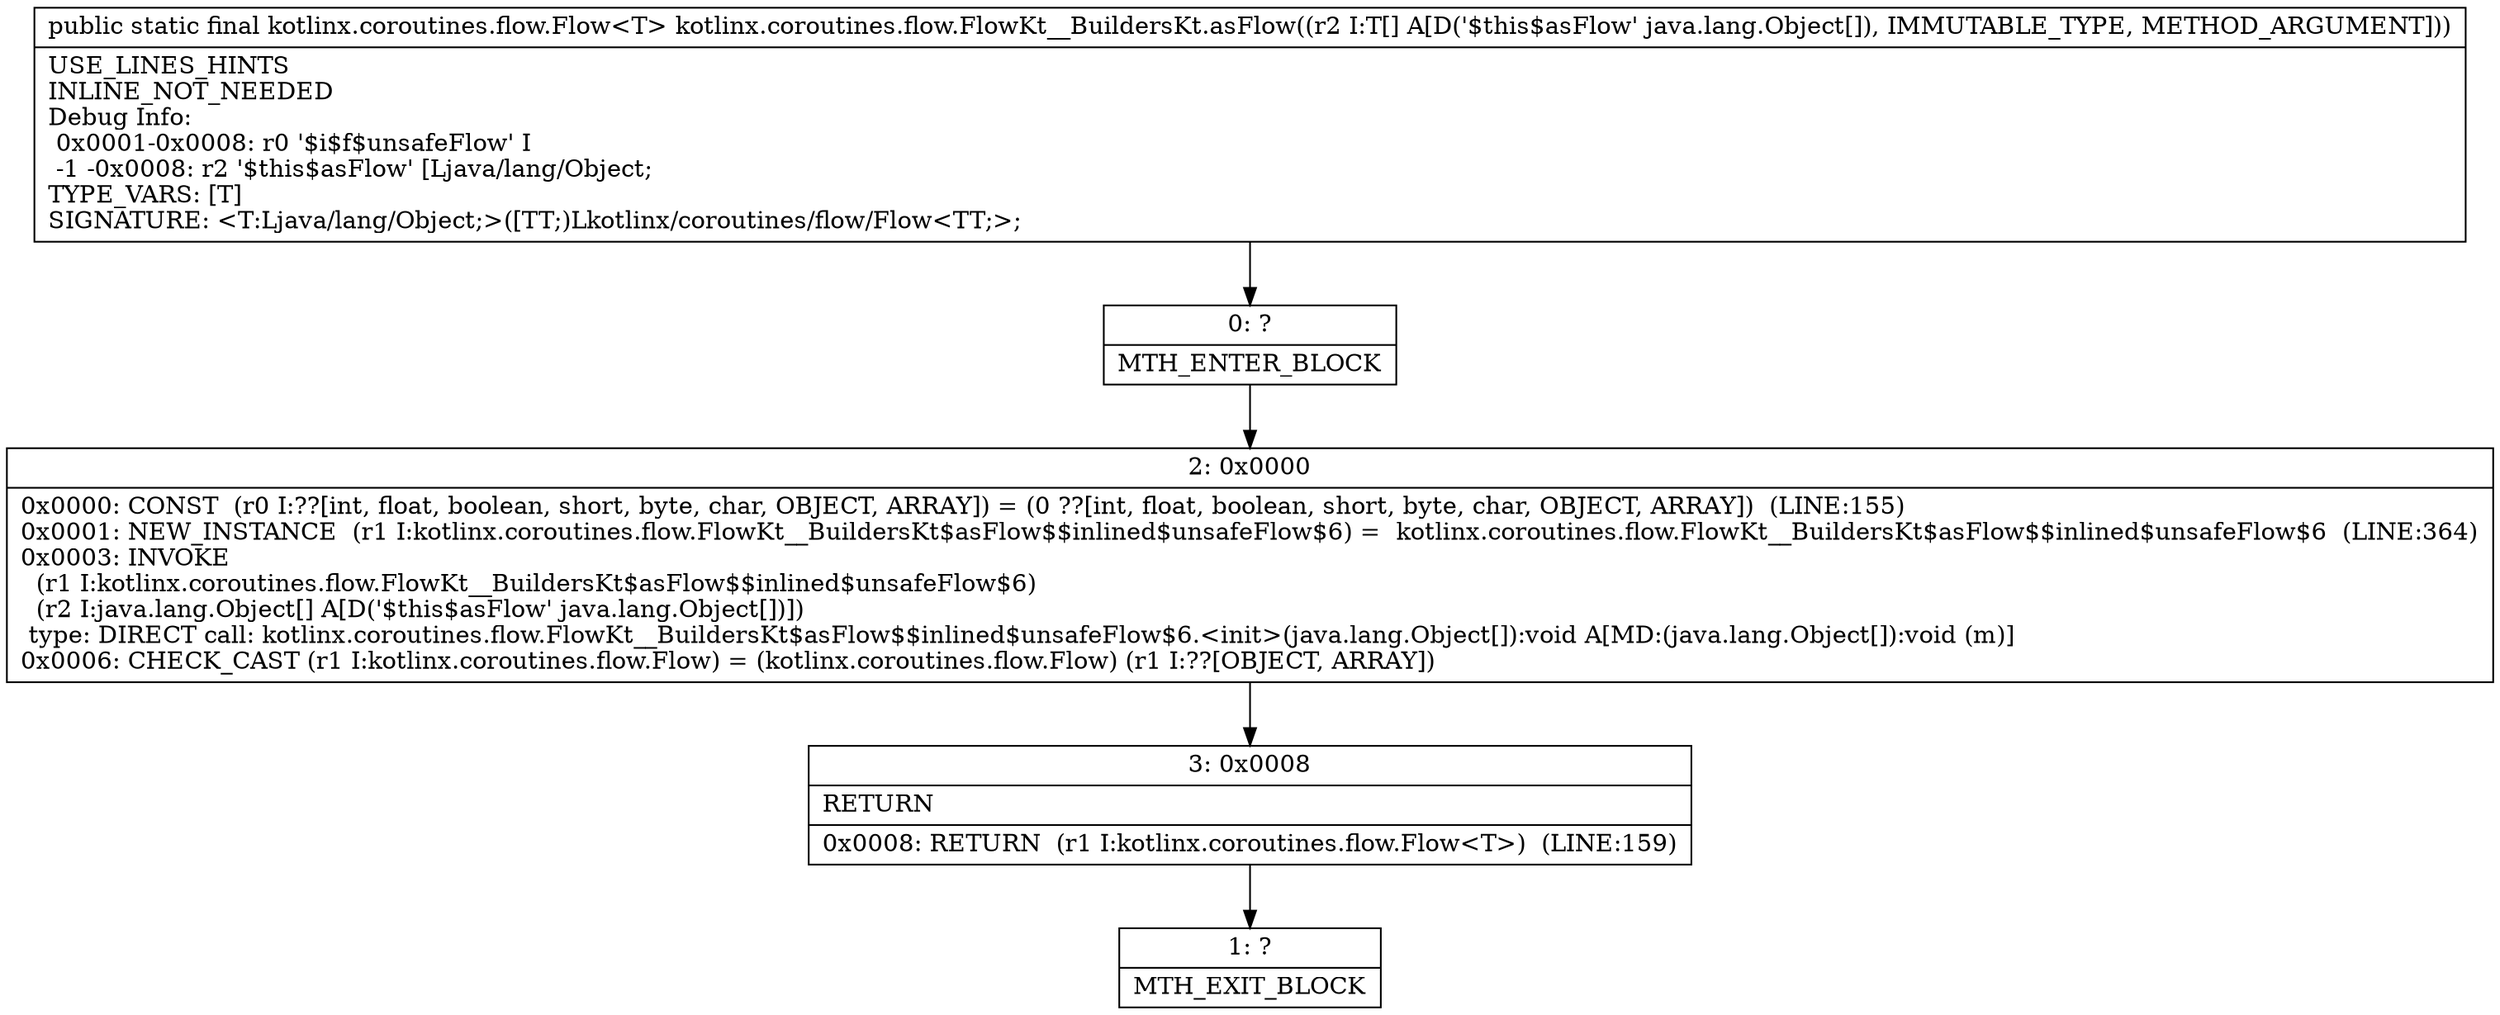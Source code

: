 digraph "CFG forkotlinx.coroutines.flow.FlowKt__BuildersKt.asFlow([Ljava\/lang\/Object;)Lkotlinx\/coroutines\/flow\/Flow;" {
Node_0 [shape=record,label="{0\:\ ?|MTH_ENTER_BLOCK\l}"];
Node_2 [shape=record,label="{2\:\ 0x0000|0x0000: CONST  (r0 I:??[int, float, boolean, short, byte, char, OBJECT, ARRAY]) = (0 ??[int, float, boolean, short, byte, char, OBJECT, ARRAY])  (LINE:155)\l0x0001: NEW_INSTANCE  (r1 I:kotlinx.coroutines.flow.FlowKt__BuildersKt$asFlow$$inlined$unsafeFlow$6) =  kotlinx.coroutines.flow.FlowKt__BuildersKt$asFlow$$inlined$unsafeFlow$6  (LINE:364)\l0x0003: INVOKE  \l  (r1 I:kotlinx.coroutines.flow.FlowKt__BuildersKt$asFlow$$inlined$unsafeFlow$6)\l  (r2 I:java.lang.Object[] A[D('$this$asFlow' java.lang.Object[])])\l type: DIRECT call: kotlinx.coroutines.flow.FlowKt__BuildersKt$asFlow$$inlined$unsafeFlow$6.\<init\>(java.lang.Object[]):void A[MD:(java.lang.Object[]):void (m)]\l0x0006: CHECK_CAST (r1 I:kotlinx.coroutines.flow.Flow) = (kotlinx.coroutines.flow.Flow) (r1 I:??[OBJECT, ARRAY]) \l}"];
Node_3 [shape=record,label="{3\:\ 0x0008|RETURN\l|0x0008: RETURN  (r1 I:kotlinx.coroutines.flow.Flow\<T\>)  (LINE:159)\l}"];
Node_1 [shape=record,label="{1\:\ ?|MTH_EXIT_BLOCK\l}"];
MethodNode[shape=record,label="{public static final kotlinx.coroutines.flow.Flow\<T\> kotlinx.coroutines.flow.FlowKt__BuildersKt.asFlow((r2 I:T[] A[D('$this$asFlow' java.lang.Object[]), IMMUTABLE_TYPE, METHOD_ARGUMENT]))  | USE_LINES_HINTS\lINLINE_NOT_NEEDED\lDebug Info:\l  0x0001\-0x0008: r0 '$i$f$unsafeFlow' I\l  \-1 \-0x0008: r2 '$this$asFlow' [Ljava\/lang\/Object;\lTYPE_VARS: [T]\lSIGNATURE: \<T:Ljava\/lang\/Object;\>([TT;)Lkotlinx\/coroutines\/flow\/Flow\<TT;\>;\l}"];
MethodNode -> Node_0;Node_0 -> Node_2;
Node_2 -> Node_3;
Node_3 -> Node_1;
}

